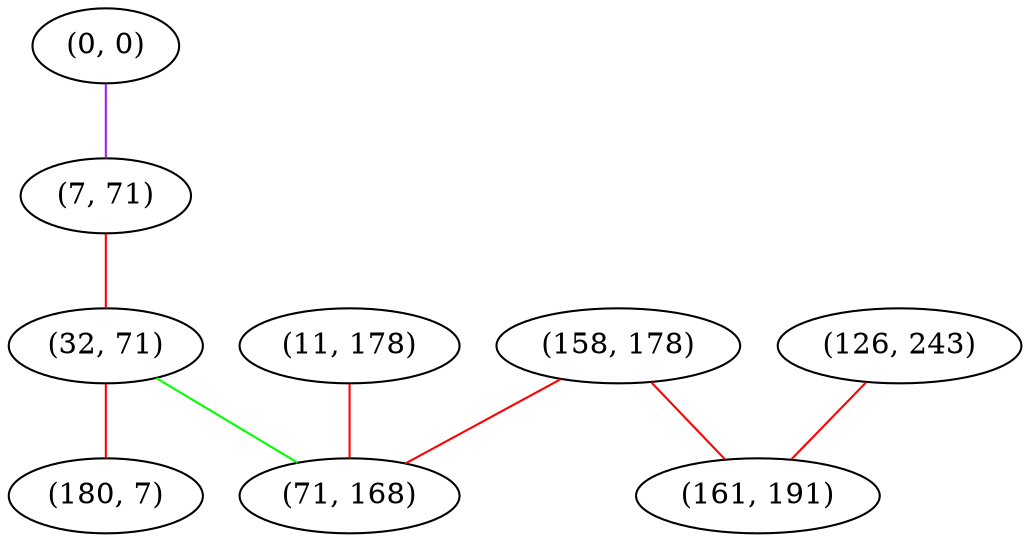graph "" {
"(0, 0)";
"(7, 71)";
"(32, 71)";
"(180, 7)";
"(126, 243)";
"(11, 178)";
"(158, 178)";
"(71, 168)";
"(161, 191)";
"(0, 0)" -- "(7, 71)"  [color=purple, key=0, weight=4];
"(7, 71)" -- "(32, 71)"  [color=red, key=0, weight=1];
"(32, 71)" -- "(180, 7)"  [color=red, key=0, weight=1];
"(32, 71)" -- "(71, 168)"  [color=green, key=0, weight=2];
"(126, 243)" -- "(161, 191)"  [color=red, key=0, weight=1];
"(11, 178)" -- "(71, 168)"  [color=red, key=0, weight=1];
"(158, 178)" -- "(71, 168)"  [color=red, key=0, weight=1];
"(158, 178)" -- "(161, 191)"  [color=red, key=0, weight=1];
}
